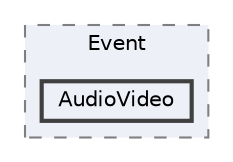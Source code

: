 digraph "C:/Users/むずでょ/Documents/Unity Projects/RMU-1-00-00-Research/Assets/RPGMaker/Codebase/Runtime/Event/AudioVideo"
{
 // LATEX_PDF_SIZE
  bgcolor="transparent";
  edge [fontname=Helvetica,fontsize=10,labelfontname=Helvetica,labelfontsize=10];
  node [fontname=Helvetica,fontsize=10,shape=box,height=0.2,width=0.4];
  compound=true
  subgraph clusterdir_985f8ab5cf3eaa27d3ed18c5c6baf0fe {
    graph [ bgcolor="#edf0f7", pencolor="grey50", label="Event", fontname=Helvetica,fontsize=10 style="filled,dashed", URL="dir_985f8ab5cf3eaa27d3ed18c5c6baf0fe.html",tooltip=""]
  dir_d91d21e2ab63b0be2068f628497a6755 [label="AudioVideo", fillcolor="#edf0f7", color="grey25", style="filled,bold", URL="dir_d91d21e2ab63b0be2068f628497a6755.html",tooltip=""];
  }
}
